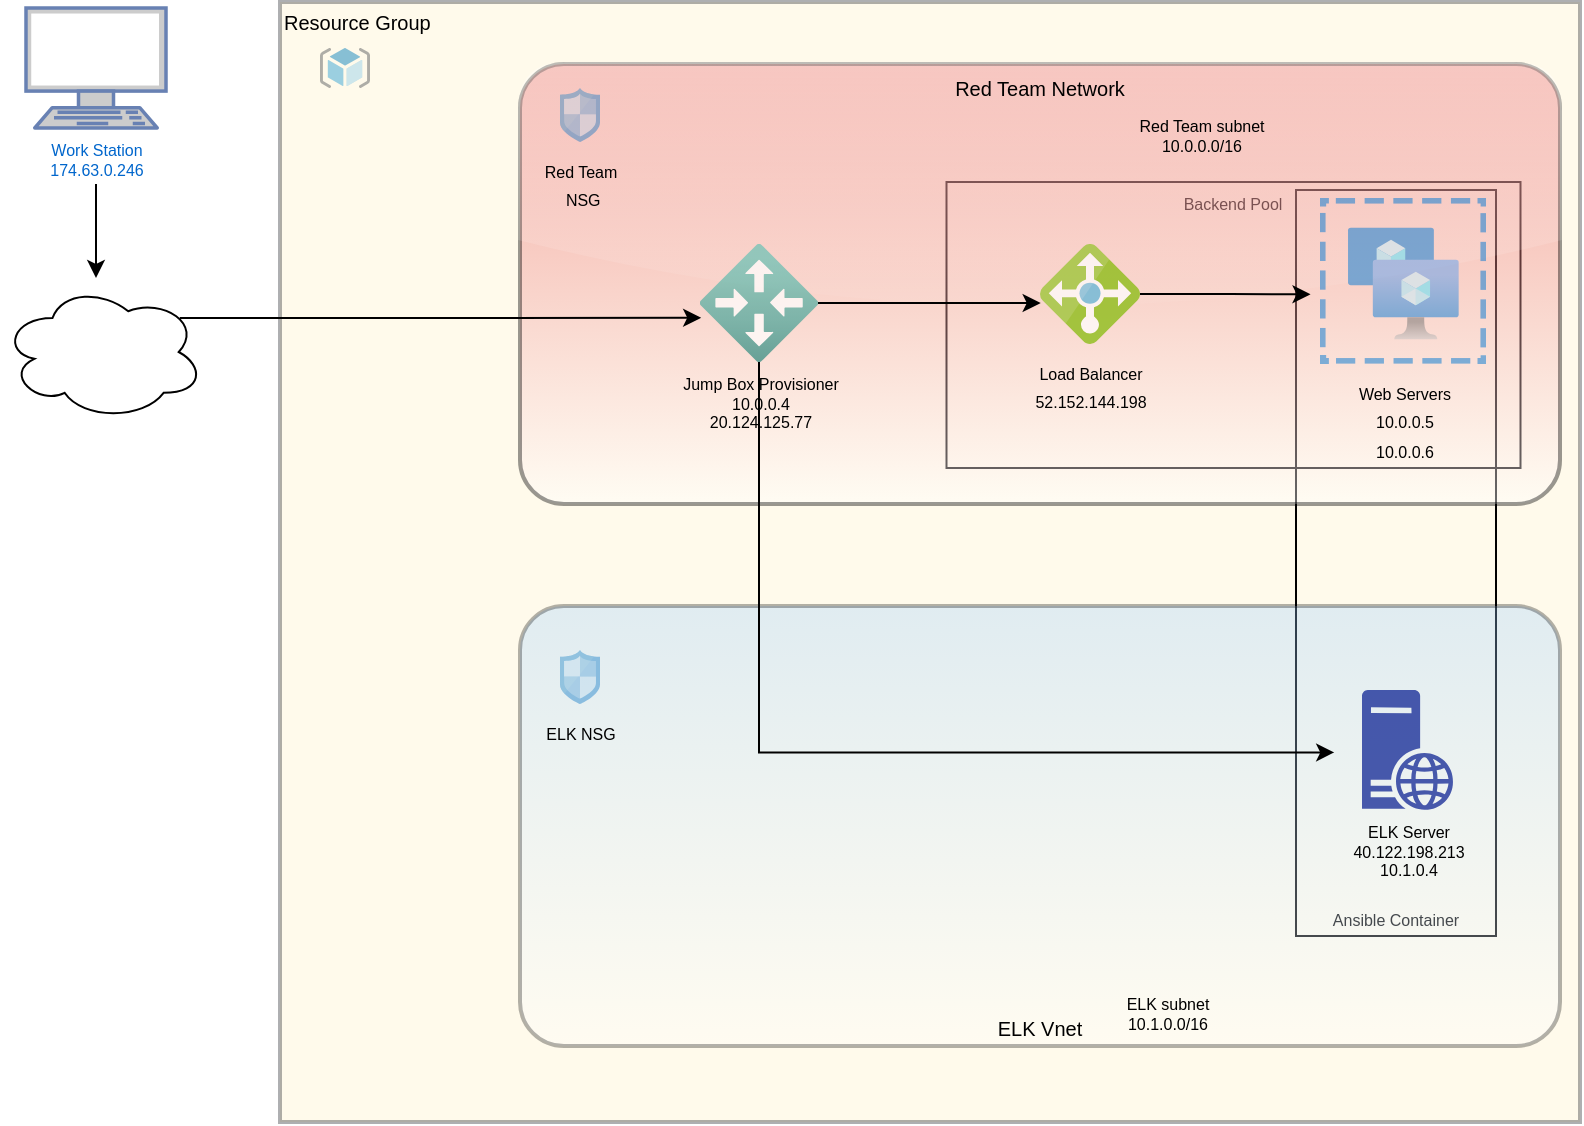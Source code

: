 <mxfile version="16.5.1" type="device"><diagram id="pOBkAgeTWTP7WAB2yny-" name="Page-1"><mxGraphModel dx="830" dy="1794" grid="0" gridSize="10" guides="1" tooltips="1" connect="1" arrows="1" fold="1" page="1" pageScale="0.75" pageWidth="1100" pageHeight="850" background="none" math="0" shadow="0"><root><mxCell id="0"/><mxCell id="Fa-gt0rKkpJRAJXARcnj-27" value="top layer" parent="0"/><mxCell id="ULaaMmPTd8aOu-5f8ivT-25" value="Resource Group" style="fontStyle=0;verticalAlign=top;align=left;spacingTop=-2;rounded=0;whiteSpace=wrap;html=1;strokeWidth=2;container=1;collapsible=0;expand=0;recursiveResize=0;labelBackgroundColor=none;fontSize=10;opacity=40;fillColor=#FFF2CC;strokeColor=#36393d;gradientColor=none;gradientDirection=west;" parent="Fa-gt0rKkpJRAJXARcnj-27" vertex="1"><mxGeometry x="147" y="-1243" width="650" height="560" as="geometry"/></mxCell><mxCell id="zL6-xFJXLQ4sgnN_P6do-6" value="Backend Pool" style="rounded=0;whiteSpace=wrap;html=1;shadow=0;fontSize=8;fillColor=none;verticalAlign=top;" parent="ULaaMmPTd8aOu-5f8ivT-25" vertex="1"><mxGeometry x="333.25" y="90" width="287" height="143" as="geometry"/></mxCell><mxCell id="zL6-xFJXLQ4sgnN_P6do-9" value="Ansible Container" style="rounded=0;whiteSpace=wrap;html=1;shadow=0;fontSize=8;fillColor=none;verticalAlign=bottom;" parent="ULaaMmPTd8aOu-5f8ivT-25" vertex="1"><mxGeometry x="508" y="94" width="100" height="373" as="geometry"/></mxCell><mxCell id="ULaaMmPTd8aOu-5f8ivT-16" value="ELK Vnet" style="rounded=1;arcSize=10;strokeColor=#000000;fillColor=#99CCFF;strokeWidth=2;labelBackgroundColor=none;fontSize=10;opacity=30;fontColor=#000000;gradientColor=#ffffff;verticalAlign=bottom;shadow=0;glass=0;" parent="ULaaMmPTd8aOu-5f8ivT-25" vertex="1"><mxGeometry x="120" y="302" width="520" height="220" as="geometry"/></mxCell><mxCell id="ULaaMmPTd8aOu-5f8ivT-14" value="Red Team Network" style="rounded=1;arcSize=10;strokeColor=#000000;fillColor=#E02D2D;strokeWidth=2;labelBackgroundColor=none;fontSize=10;opacity=40;fontColor=#000000;gradientColor=#ffffff;verticalAlign=top;shadow=0;glass=1;sketch=0;align=center;" parent="ULaaMmPTd8aOu-5f8ivT-25" vertex="1"><mxGeometry x="120" y="31" width="520" height="220" as="geometry"/></mxCell><mxCell id="ULaaMmPTd8aOu-5f8ivT-15" value="&lt;font style=&quot;font-size: 8px&quot;&gt;Red Team&lt;br&gt;&amp;nbsp;NSG&lt;/font&gt;" style="sketch=0;aspect=fixed;html=1;points=[];align=center;image;fontSize=12;image=img/lib/mscae/Network_Security_Groups_Classic.svg;labelBackgroundColor=none;strokeColor=#190033;strokeWidth=2;opacity=40;" parent="ULaaMmPTd8aOu-5f8ivT-25" vertex="1"><mxGeometry x="140" y="42.97" width="20" height="27.03" as="geometry"/></mxCell><mxCell id="ULaaMmPTd8aOu-5f8ivT-46" style="edgeStyle=orthogonalEdgeStyle;rounded=0;orthogonalLoop=1;jettySize=auto;html=1;entryX=0.007;entryY=0.59;entryDx=0;entryDy=0;entryPerimeter=0;fontSize=8;fontColor=#000000;" parent="ULaaMmPTd8aOu-5f8ivT-25" source="Fa-gt0rKkpJRAJXARcnj-9" target="ULaaMmPTd8aOu-5f8ivT-29" edge="1"><mxGeometry relative="1" as="geometry"/></mxCell><mxCell id="zL6-xFJXLQ4sgnN_P6do-10" style="edgeStyle=orthogonalEdgeStyle;rounded=0;orthogonalLoop=1;jettySize=auto;html=1;entryX=0.191;entryY=0.754;entryDx=0;entryDy=0;entryPerimeter=0;fontSize=8;" parent="ULaaMmPTd8aOu-5f8ivT-25" source="Fa-gt0rKkpJRAJXARcnj-9" target="zL6-xFJXLQ4sgnN_P6do-9" edge="1"><mxGeometry relative="1" as="geometry"><Array as="points"><mxPoint x="240" y="375"/></Array></mxGeometry></mxCell><mxCell id="Fa-gt0rKkpJRAJXARcnj-9" value="&lt;font style=&quot;font-size: 8px;&quot;&gt;Jump Box Provisioner&lt;br style=&quot;font-size: 8px;&quot;&gt;10.0.0.4&lt;br style=&quot;font-size: 8px;&quot;&gt;20.124.125.77&lt;/font&gt;" style="aspect=fixed;html=1;points=[];align=center;image;fontSize=8;image=img/lib/azure2/other/Local_Network_Gateways.svg;sketch=0;rounded=0;labelBackgroundColor=none;opacity=70;" parent="ULaaMmPTd8aOu-5f8ivT-25" vertex="1"><mxGeometry x="210" y="121" width="59" height="59" as="geometry"/></mxCell><mxCell id="ULaaMmPTd8aOu-5f8ivT-34" value="&lt;font style=&quot;font-size: 8px&quot;&gt;Web Servers&lt;br&gt;10.0.0.5&lt;br&gt;10.0.0.6&lt;/font&gt;" style="aspect=fixed;html=1;points=[];align=center;image;fontSize=12;image=img/lib/azure2/compute/Availability_Sets.svg;labelBackgroundColor=none;strokeColor=#000000;strokeWidth=2;fillColor=#CC0000;gradientColor=#ffffff;opacity=50;imageBorder=none;" parent="ULaaMmPTd8aOu-5f8ivT-25" vertex="1"><mxGeometry x="520" y="98" width="83" height="83" as="geometry"/></mxCell><mxCell id="ULaaMmPTd8aOu-5f8ivT-47" style="edgeStyle=orthogonalEdgeStyle;rounded=0;orthogonalLoop=1;jettySize=auto;html=1;entryX=-0.057;entryY=0.58;entryDx=0;entryDy=0;entryPerimeter=0;fontSize=8;fontColor=#000000;" parent="ULaaMmPTd8aOu-5f8ivT-25" source="ULaaMmPTd8aOu-5f8ivT-29" target="ULaaMmPTd8aOu-5f8ivT-34" edge="1"><mxGeometry relative="1" as="geometry"/></mxCell><mxCell id="ULaaMmPTd8aOu-5f8ivT-29" value="&lt;font style=&quot;font-size: 8px&quot;&gt;Load Balancer&lt;br&gt;&lt;span id=&quot;docs-internal-guid-86ec835d-7fff-5500-5167-3a9c8ecf4115&quot;&gt;&lt;span style=&quot;font-family: arial; vertical-align: baseline;&quot;&gt;52.152.144.198&lt;/span&gt;&lt;/span&gt;&lt;/font&gt;" style="sketch=0;aspect=fixed;html=1;points=[];align=center;image;fontSize=12;image=img/lib/mscae/Load_Balancer_feature.svg;labelBackgroundColor=none;strokeColor=#190033;strokeWidth=2;opacity=70;" parent="ULaaMmPTd8aOu-5f8ivT-25" vertex="1"><mxGeometry x="380" y="121" width="50" height="50" as="geometry"/></mxCell><mxCell id="ULaaMmPTd8aOu-5f8ivT-38" value="ELK Server&lt;br&gt;40.122.198.213&lt;br&gt;10.1.0.4" style="sketch=0;aspect=fixed;pointerEvents=1;shadow=0;dashed=0;html=1;strokeColor=none;labelPosition=center;verticalLabelPosition=bottom;verticalAlign=top;align=center;fillColor=#00188D;shape=mxgraph.mscae.enterprise.web_server;labelBackgroundColor=none;fontSize=8;fontColor=#000000;opacity=70;" parent="ULaaMmPTd8aOu-5f8ivT-25" vertex="1"><mxGeometry x="541" y="344" width="45.6" height="60" as="geometry"/></mxCell><mxCell id="ULaaMmPTd8aOu-5f8ivT-40" value="" style="sketch=0;aspect=fixed;html=1;points=[];align=center;image;fontSize=12;image=img/lib/mscae/ResourceGroup.svg;labelBackgroundColor=none;fontColor=#000000;strokeColor=#000000;strokeWidth=2;fillColor=#CC0000;gradientColor=#ffffff;opacity=60;" parent="ULaaMmPTd8aOu-5f8ivT-25" vertex="1"><mxGeometry x="20" y="22.97" width="25" height="20" as="geometry"/></mxCell><mxCell id="ULaaMmPTd8aOu-5f8ivT-21" value="&lt;span style=&quot;&quot;&gt;&lt;font style=&quot;font-size: 8px&quot;&gt;ELK NSG&lt;/font&gt;&lt;/span&gt;" style="sketch=0;aspect=fixed;html=1;points=[];align=center;image;fontSize=12;image=img/lib/mscae/Network_Security_Groups_Classic.svg;labelBackgroundColor=none;strokeColor=#190033;strokeWidth=2;opacity=40;" parent="ULaaMmPTd8aOu-5f8ivT-25" vertex="1"><mxGeometry x="140" y="324" width="20" height="27.03" as="geometry"/></mxCell><mxCell id="zL6-xFJXLQ4sgnN_P6do-2" value="ELK subnet&lt;br&gt;10.1.0.0/16" style="rounded=0;whiteSpace=wrap;html=1;fontSize=8;strokeColor=none;fillColor=none;" parent="ULaaMmPTd8aOu-5f8ivT-25" vertex="1"><mxGeometry x="415" y="490.51" width="58" height="31.49" as="geometry"/></mxCell><mxCell id="zL6-xFJXLQ4sgnN_P6do-3" value="Red Team subnet&lt;br&gt;10.0.0.0/16" style="rounded=0;whiteSpace=wrap;html=1;fontSize=8;shadow=0;strokeColor=none;fillColor=none;" parent="ULaaMmPTd8aOu-5f8ivT-25" vertex="1"><mxGeometry x="426" y="53" width="69.5" height="27" as="geometry"/></mxCell><mxCell id="ULaaMmPTd8aOu-5f8ivT-43" style="edgeStyle=orthogonalEdgeStyle;rounded=0;orthogonalLoop=1;jettySize=auto;html=1;fontSize=8;fontColor=#000000;" parent="Fa-gt0rKkpJRAJXARcnj-27" edge="1"><mxGeometry relative="1" as="geometry"><mxPoint x="55" y="-1152" as="sourcePoint"/><mxPoint x="55" y="-1105" as="targetPoint"/></mxGeometry></mxCell><mxCell id="zL6-xFJXLQ4sgnN_P6do-5" style="edgeStyle=orthogonalEdgeStyle;rounded=0;orthogonalLoop=1;jettySize=auto;html=1;exitX=0.88;exitY=0.25;exitDx=0;exitDy=0;exitPerimeter=0;entryX=0.01;entryY=0.625;entryDx=0;entryDy=0;entryPerimeter=0;fontSize=8;" parent="Fa-gt0rKkpJRAJXARcnj-27" source="zL6-xFJXLQ4sgnN_P6do-4" target="Fa-gt0rKkpJRAJXARcnj-9" edge="1"><mxGeometry relative="1" as="geometry"/></mxCell><mxCell id="zL6-xFJXLQ4sgnN_P6do-4" value="" style="ellipse;shape=cloud;whiteSpace=wrap;html=1;shadow=0;fontSize=8;fillColor=none;" parent="Fa-gt0rKkpJRAJXARcnj-27" vertex="1"><mxGeometry x="8" y="-1102" width="101" height="68" as="geometry"/></mxCell><mxCell id="Fa-gt0rKkpJRAJXARcnj-24" value="Container" parent="0"/><mxCell id="Fa-gt0rKkpJRAJXARcnj-25" value="Network Security Group" parent="0"/><mxCell id="Fa-gt0rKkpJRAJXARcnj-26" value="Resource Group" parent="0"/><mxCell id="1" parent="0"/><mxCell id="Fa-gt0rKkpJRAJXARcnj-15" value="Work Station&lt;br style=&quot;font-size: 8px;&quot;&gt;174.63.0.246" style="fontColor=#0066CC;verticalAlign=top;verticalLabelPosition=bottom;labelPosition=center;align=center;html=1;outlineConnect=0;fillColor=#CCCCCC;strokeColor=#6881B3;gradientColor=none;gradientDirection=north;strokeWidth=2;shape=mxgraph.networks.terminal;sketch=0;fontFamily=Helvetica;fontSize=8;" parent="1" vertex="1"><mxGeometry x="20" y="-1240" width="70" height="60" as="geometry"/></mxCell></root></mxGraphModel></diagram></mxfile>